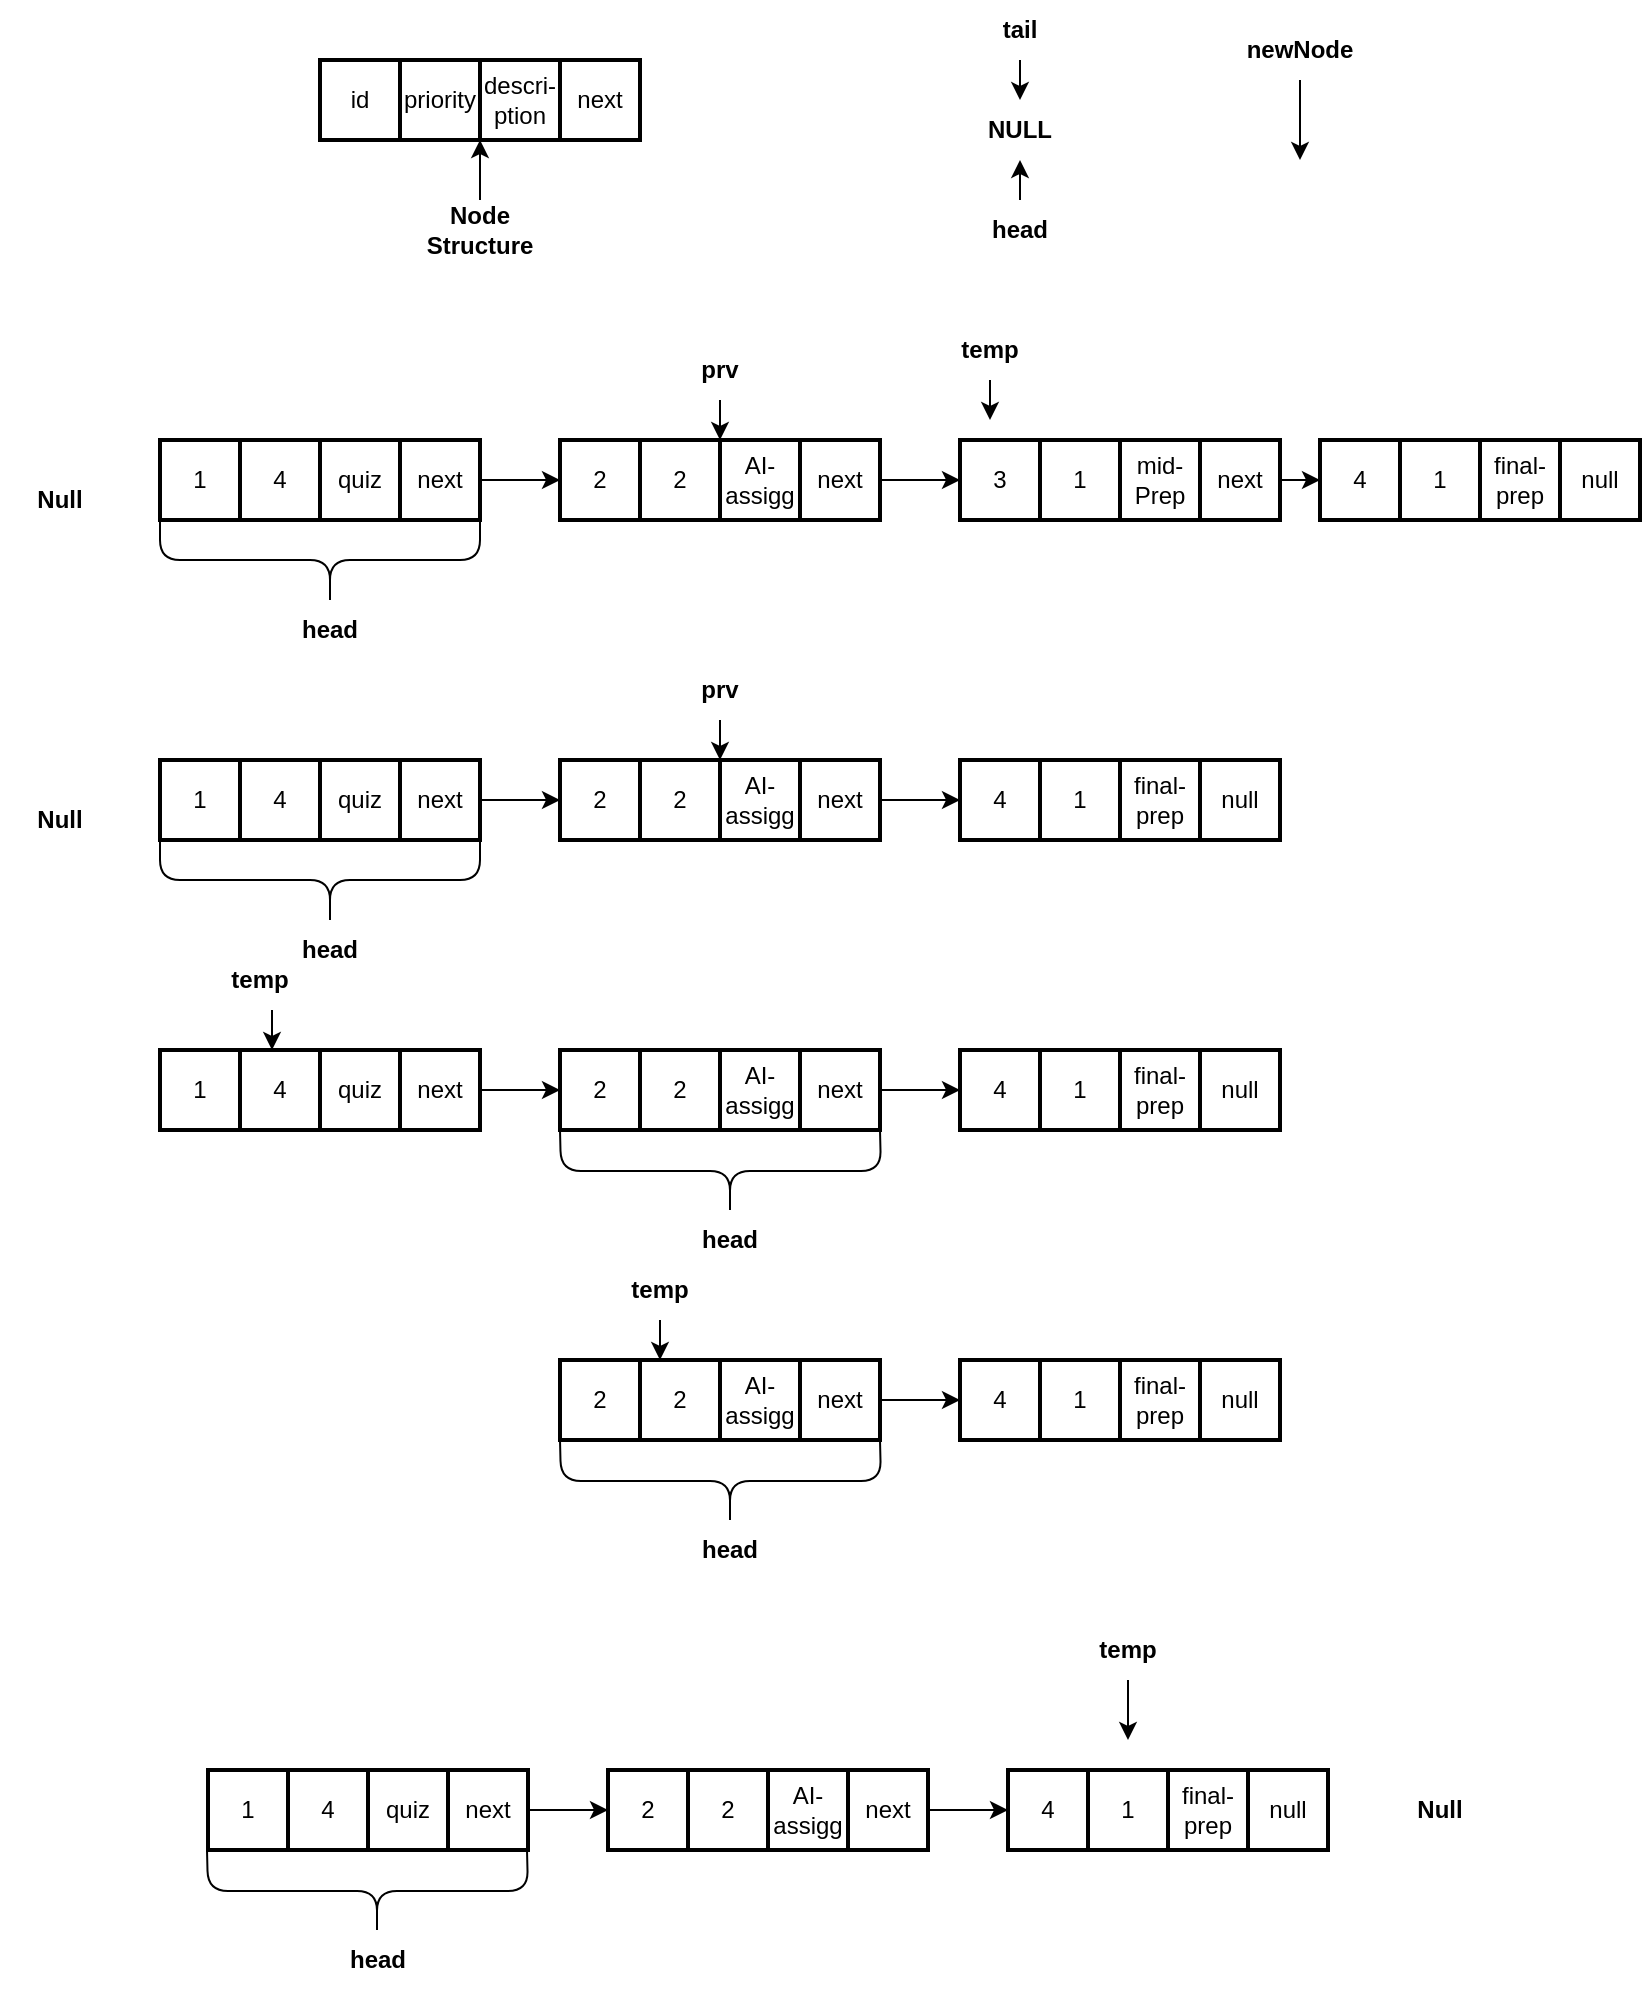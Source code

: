 <mxfile>
    <diagram id="vi0DxBLSBJAR6mATj3BC" name="Page-1">
        <mxGraphModel dx="1002" dy="556" grid="1" gridSize="10" guides="1" tooltips="1" connect="1" arrows="1" fold="1" page="1" pageScale="1" pageWidth="827" pageHeight="1169" math="0" shadow="0">
            <root>
                <mxCell id="0"/>
                <mxCell id="1" parent="0"/>
                <mxCell id="3" value="id" style="whiteSpace=wrap;html=1;aspect=fixed;fontStyle=0;strokeWidth=2;" parent="1" vertex="1">
                    <mxGeometry x="190" y="110" width="40" height="40" as="geometry"/>
                </mxCell>
                <mxCell id="10" value="priority" style="rounded=0;whiteSpace=wrap;html=1;fontStyle=0;strokeWidth=2;" vertex="1" parent="1">
                    <mxGeometry x="230" y="110" width="40" height="40" as="geometry"/>
                </mxCell>
                <mxCell id="11" value="descri-&lt;div&gt;ption&lt;/div&gt;" style="whiteSpace=wrap;html=1;aspect=fixed;fontStyle=0;strokeWidth=2;" vertex="1" parent="1">
                    <mxGeometry x="270" y="110" width="40" height="40" as="geometry"/>
                </mxCell>
                <mxCell id="12" value="next" style="rounded=0;whiteSpace=wrap;html=1;fontStyle=0;strokeWidth=2;" vertex="1" parent="1">
                    <mxGeometry x="310" y="110" width="40" height="40" as="geometry"/>
                </mxCell>
                <mxCell id="14" style="edgeStyle=none;html=1;exitX=0.5;exitY=0;exitDx=0;exitDy=0;entryX=0;entryY=1;entryDx=0;entryDy=0;fontStyle=1" edge="1" parent="1" source="13" target="11">
                    <mxGeometry relative="1" as="geometry"/>
                </mxCell>
                <mxCell id="13" value="Node Structure" style="text;html=1;align=center;verticalAlign=middle;whiteSpace=wrap;rounded=0;fontStyle=1" vertex="1" parent="1">
                    <mxGeometry x="240" y="180" width="60" height="30" as="geometry"/>
                </mxCell>
                <mxCell id="15" value="NULL" style="text;html=1;align=center;verticalAlign=middle;whiteSpace=wrap;rounded=0;fontStyle=1" vertex="1" parent="1">
                    <mxGeometry x="510" y="130" width="60" height="30" as="geometry"/>
                </mxCell>
                <mxCell id="19" style="edgeStyle=none;html=1;exitX=0.5;exitY=0;exitDx=0;exitDy=0;entryX=0.5;entryY=1;entryDx=0;entryDy=0;" edge="1" parent="1" source="17" target="15">
                    <mxGeometry relative="1" as="geometry"/>
                </mxCell>
                <mxCell id="17" value="head" style="text;html=1;align=center;verticalAlign=middle;whiteSpace=wrap;rounded=0;fontStyle=1" vertex="1" parent="1">
                    <mxGeometry x="525" y="180" width="30" height="30" as="geometry"/>
                </mxCell>
                <mxCell id="21" style="edgeStyle=none;html=1;exitX=0.5;exitY=1;exitDx=0;exitDy=0;" edge="1" parent="1" source="20" target="15">
                    <mxGeometry relative="1" as="geometry"/>
                </mxCell>
                <mxCell id="20" value="tail" style="text;html=1;align=center;verticalAlign=middle;whiteSpace=wrap;rounded=0;fontStyle=1" vertex="1" parent="1">
                    <mxGeometry x="525" y="80" width="30" height="30" as="geometry"/>
                </mxCell>
                <mxCell id="26" value="2" style="whiteSpace=wrap;html=1;aspect=fixed;fontStyle=0;strokeWidth=2;" vertex="1" parent="1">
                    <mxGeometry x="310" y="300" width="40" height="40" as="geometry"/>
                </mxCell>
                <mxCell id="27" value="2" style="rounded=0;whiteSpace=wrap;html=1;fontStyle=0;strokeWidth=2;" vertex="1" parent="1">
                    <mxGeometry x="350" y="300" width="40" height="40" as="geometry"/>
                </mxCell>
                <mxCell id="28" value="AI-assigg" style="whiteSpace=wrap;html=1;aspect=fixed;fontStyle=0;strokeWidth=2;" vertex="1" parent="1">
                    <mxGeometry x="390" y="300" width="40" height="40" as="geometry"/>
                </mxCell>
                <mxCell id="56" style="edgeStyle=none;html=1;exitX=1;exitY=0.5;exitDx=0;exitDy=0;" edge="1" parent="1" source="29" target="50">
                    <mxGeometry relative="1" as="geometry"/>
                </mxCell>
                <mxCell id="29" value="next" style="rounded=0;whiteSpace=wrap;html=1;fontStyle=0;strokeWidth=2;" vertex="1" parent="1">
                    <mxGeometry x="430" y="300" width="40" height="40" as="geometry"/>
                </mxCell>
                <mxCell id="30" value="head" style="text;html=1;align=center;verticalAlign=middle;whiteSpace=wrap;rounded=0;fontStyle=1" vertex="1" parent="1">
                    <mxGeometry x="180" y="380" width="30" height="30" as="geometry"/>
                </mxCell>
                <mxCell id="32" value="" style="endArrow=none;html=1;endFill=0;exitX=0.5;exitY=0;exitDx=0;exitDy=0;edgeStyle=orthogonalEdgeStyle;entryX=0;entryY=1;entryDx=0;entryDy=0;" edge="1" parent="1" source="30" target="43">
                    <mxGeometry width="50" height="50" relative="1" as="geometry">
                        <mxPoint x="389.5" y="360" as="sourcePoint"/>
                        <mxPoint x="309.5" y="320" as="targetPoint"/>
                    </mxGeometry>
                </mxCell>
                <mxCell id="33" value="" style="endArrow=none;html=1;endFill=0;exitX=0.5;exitY=0;exitDx=0;exitDy=0;edgeStyle=orthogonalEdgeStyle;entryX=1;entryY=1;entryDx=0;entryDy=0;" edge="1" parent="1" source="30" target="46">
                    <mxGeometry width="50" height="50" relative="1" as="geometry">
                        <mxPoint x="439.5" y="340" as="sourcePoint"/>
                        <mxPoint x="469.5" y="320" as="targetPoint"/>
                    </mxGeometry>
                </mxCell>
                <mxCell id="43" value="1" style="whiteSpace=wrap;html=1;aspect=fixed;fontStyle=0;strokeWidth=2;" vertex="1" parent="1">
                    <mxGeometry x="110" y="300" width="40" height="40" as="geometry"/>
                </mxCell>
                <mxCell id="44" value="4" style="rounded=0;whiteSpace=wrap;html=1;fontStyle=0;strokeWidth=2;" vertex="1" parent="1">
                    <mxGeometry x="150" y="300" width="40" height="40" as="geometry"/>
                </mxCell>
                <mxCell id="45" value="quiz" style="whiteSpace=wrap;html=1;aspect=fixed;fontStyle=0;strokeWidth=2;" vertex="1" parent="1">
                    <mxGeometry x="190" y="300" width="40" height="40" as="geometry"/>
                </mxCell>
                <mxCell id="72" style="edgeStyle=none;html=1;exitX=1;exitY=0.5;exitDx=0;exitDy=0;entryX=0;entryY=0.5;entryDx=0;entryDy=0;" edge="1" parent="1" source="46" target="26">
                    <mxGeometry relative="1" as="geometry"/>
                </mxCell>
                <mxCell id="46" value="next" style="rounded=0;whiteSpace=wrap;html=1;fontStyle=0;strokeWidth=2;" vertex="1" parent="1">
                    <mxGeometry x="230" y="300" width="40" height="40" as="geometry"/>
                </mxCell>
                <mxCell id="57" style="edgeStyle=none;html=1;exitX=0.5;exitY=1;exitDx=0;exitDy=0;" edge="1" parent="1" source="48">
                    <mxGeometry relative="1" as="geometry">
                        <mxPoint x="525" y="290" as="targetPoint"/>
                    </mxGeometry>
                </mxCell>
                <mxCell id="48" value="temp" style="text;html=1;align=center;verticalAlign=middle;whiteSpace=wrap;rounded=0;fontStyle=1" vertex="1" parent="1">
                    <mxGeometry x="495" y="240" width="60" height="30" as="geometry"/>
                </mxCell>
                <mxCell id="50" value="3" style="whiteSpace=wrap;html=1;aspect=fixed;fontStyle=0;strokeWidth=2;" vertex="1" parent="1">
                    <mxGeometry x="510" y="300" width="40" height="40" as="geometry"/>
                </mxCell>
                <mxCell id="51" value="1" style="rounded=0;whiteSpace=wrap;html=1;fontStyle=0;strokeWidth=2;" vertex="1" parent="1">
                    <mxGeometry x="550" y="300" width="40" height="40" as="geometry"/>
                </mxCell>
                <mxCell id="52" value="mid-Prep" style="whiteSpace=wrap;html=1;aspect=fixed;fontStyle=0;strokeWidth=2;" vertex="1" parent="1">
                    <mxGeometry x="590" y="300" width="40" height="40" as="geometry"/>
                </mxCell>
                <mxCell id="62" style="edgeStyle=none;html=1;exitX=1;exitY=0.5;exitDx=0;exitDy=0;" edge="1" parent="1" source="53" target="58">
                    <mxGeometry relative="1" as="geometry"/>
                </mxCell>
                <mxCell id="53" value="next" style="rounded=0;whiteSpace=wrap;html=1;fontStyle=0;strokeWidth=2;" vertex="1" parent="1">
                    <mxGeometry x="630" y="300" width="40" height="40" as="geometry"/>
                </mxCell>
                <mxCell id="58" value="4" style="whiteSpace=wrap;html=1;aspect=fixed;fontStyle=0;strokeWidth=2;" vertex="1" parent="1">
                    <mxGeometry x="690" y="300" width="40" height="40" as="geometry"/>
                </mxCell>
                <mxCell id="59" value="1" style="rounded=0;whiteSpace=wrap;html=1;fontStyle=0;strokeWidth=2;" vertex="1" parent="1">
                    <mxGeometry x="730" y="300" width="40" height="40" as="geometry"/>
                </mxCell>
                <mxCell id="60" value="final-&lt;div&gt;prep&lt;/div&gt;" style="whiteSpace=wrap;html=1;aspect=fixed;fontStyle=0;strokeWidth=2;" vertex="1" parent="1">
                    <mxGeometry x="770" y="300" width="40" height="40" as="geometry"/>
                </mxCell>
                <mxCell id="61" value="null" style="rounded=0;whiteSpace=wrap;html=1;fontStyle=0;strokeWidth=2;" vertex="1" parent="1">
                    <mxGeometry x="810" y="300" width="40" height="40" as="geometry"/>
                </mxCell>
                <mxCell id="65" style="edgeStyle=none;html=1;exitX=0.5;exitY=1;exitDx=0;exitDy=0;" edge="1" parent="1" source="63">
                    <mxGeometry relative="1" as="geometry">
                        <mxPoint x="680" y="160" as="targetPoint"/>
                    </mxGeometry>
                </mxCell>
                <mxCell id="63" value="newNode" style="text;html=1;align=center;verticalAlign=middle;whiteSpace=wrap;rounded=0;fontStyle=1" vertex="1" parent="1">
                    <mxGeometry x="650" y="90" width="60" height="30" as="geometry"/>
                </mxCell>
                <mxCell id="66" value="Null" style="text;html=1;align=center;verticalAlign=middle;whiteSpace=wrap;rounded=0;fontStyle=1" vertex="1" parent="1">
                    <mxGeometry x="30" y="315" width="60" height="30" as="geometry"/>
                </mxCell>
                <mxCell id="70" style="edgeStyle=none;html=1;exitX=0.5;exitY=1;exitDx=0;exitDy=0;" edge="1" parent="1" source="71">
                    <mxGeometry relative="1" as="geometry">
                        <mxPoint x="390" y="300" as="targetPoint"/>
                        <Array as="points">
                            <mxPoint x="390" y="300"/>
                        </Array>
                    </mxGeometry>
                </mxCell>
                <mxCell id="71" value="prv" style="text;html=1;align=center;verticalAlign=middle;whiteSpace=wrap;rounded=0;fontStyle=1" vertex="1" parent="1">
                    <mxGeometry x="360" y="250" width="60" height="30" as="geometry"/>
                </mxCell>
                <mxCell id="73" value="2" style="whiteSpace=wrap;html=1;aspect=fixed;fontStyle=0;strokeWidth=2;" vertex="1" parent="1">
                    <mxGeometry x="310" y="460" width="40" height="40" as="geometry"/>
                </mxCell>
                <mxCell id="74" value="2" style="rounded=0;whiteSpace=wrap;html=1;fontStyle=0;strokeWidth=2;" vertex="1" parent="1">
                    <mxGeometry x="350" y="460" width="40" height="40" as="geometry"/>
                </mxCell>
                <mxCell id="75" value="AI-assigg" style="whiteSpace=wrap;html=1;aspect=fixed;fontStyle=0;strokeWidth=2;" vertex="1" parent="1">
                    <mxGeometry x="390" y="460" width="40" height="40" as="geometry"/>
                </mxCell>
                <mxCell id="99" style="edgeStyle=none;html=1;exitX=1;exitY=0.5;exitDx=0;exitDy=0;entryX=0;entryY=0.5;entryDx=0;entryDy=0;" edge="1" parent="1" source="77" target="92">
                    <mxGeometry relative="1" as="geometry"/>
                </mxCell>
                <mxCell id="77" value="next" style="rounded=0;whiteSpace=wrap;html=1;fontStyle=0;strokeWidth=2;" vertex="1" parent="1">
                    <mxGeometry x="430" y="460" width="40" height="40" as="geometry"/>
                </mxCell>
                <mxCell id="78" value="head" style="text;html=1;align=center;verticalAlign=middle;whiteSpace=wrap;rounded=0;fontStyle=1" vertex="1" parent="1">
                    <mxGeometry x="180" y="540" width="30" height="30" as="geometry"/>
                </mxCell>
                <mxCell id="79" value="" style="endArrow=none;html=1;endFill=0;exitX=0.5;exitY=0;exitDx=0;exitDy=0;edgeStyle=orthogonalEdgeStyle;entryX=0;entryY=1;entryDx=0;entryDy=0;" edge="1" parent="1" source="78" target="81">
                    <mxGeometry width="50" height="50" relative="1" as="geometry">
                        <mxPoint x="389.5" y="520" as="sourcePoint"/>
                        <mxPoint x="309.5" y="480" as="targetPoint"/>
                    </mxGeometry>
                </mxCell>
                <mxCell id="80" value="" style="endArrow=none;html=1;endFill=0;exitX=0.5;exitY=0;exitDx=0;exitDy=0;edgeStyle=orthogonalEdgeStyle;entryX=1;entryY=1;entryDx=0;entryDy=0;" edge="1" parent="1" source="78" target="85">
                    <mxGeometry width="50" height="50" relative="1" as="geometry">
                        <mxPoint x="439.5" y="500" as="sourcePoint"/>
                        <mxPoint x="469.5" y="480" as="targetPoint"/>
                    </mxGeometry>
                </mxCell>
                <mxCell id="81" value="1" style="whiteSpace=wrap;html=1;aspect=fixed;fontStyle=0;strokeWidth=2;" vertex="1" parent="1">
                    <mxGeometry x="110" y="460" width="40" height="40" as="geometry"/>
                </mxCell>
                <mxCell id="82" value="4" style="rounded=0;whiteSpace=wrap;html=1;fontStyle=0;strokeWidth=2;" vertex="1" parent="1">
                    <mxGeometry x="150" y="460" width="40" height="40" as="geometry"/>
                </mxCell>
                <mxCell id="83" value="quiz" style="whiteSpace=wrap;html=1;aspect=fixed;fontStyle=0;strokeWidth=2;" vertex="1" parent="1">
                    <mxGeometry x="190" y="460" width="40" height="40" as="geometry"/>
                </mxCell>
                <mxCell id="84" style="edgeStyle=none;html=1;exitX=1;exitY=0.5;exitDx=0;exitDy=0;entryX=0;entryY=0.5;entryDx=0;entryDy=0;" edge="1" parent="1" source="85" target="73">
                    <mxGeometry relative="1" as="geometry"/>
                </mxCell>
                <mxCell id="85" value="next" style="rounded=0;whiteSpace=wrap;html=1;fontStyle=0;strokeWidth=2;" vertex="1" parent="1">
                    <mxGeometry x="230" y="460" width="40" height="40" as="geometry"/>
                </mxCell>
                <mxCell id="92" value="4" style="whiteSpace=wrap;html=1;aspect=fixed;fontStyle=0;strokeWidth=2;" vertex="1" parent="1">
                    <mxGeometry x="510" y="460" width="40" height="40" as="geometry"/>
                </mxCell>
                <mxCell id="93" value="1" style="rounded=0;whiteSpace=wrap;html=1;fontStyle=0;strokeWidth=2;" vertex="1" parent="1">
                    <mxGeometry x="550" y="460" width="40" height="40" as="geometry"/>
                </mxCell>
                <mxCell id="94" value="final-&lt;div&gt;prep&lt;/div&gt;" style="whiteSpace=wrap;html=1;aspect=fixed;fontStyle=0;strokeWidth=2;" vertex="1" parent="1">
                    <mxGeometry x="590" y="460" width="40" height="40" as="geometry"/>
                </mxCell>
                <mxCell id="95" value="null" style="rounded=0;whiteSpace=wrap;html=1;fontStyle=0;strokeWidth=2;" vertex="1" parent="1">
                    <mxGeometry x="630" y="460" width="40" height="40" as="geometry"/>
                </mxCell>
                <mxCell id="96" value="Null" style="text;html=1;align=center;verticalAlign=middle;whiteSpace=wrap;rounded=0;fontStyle=1" vertex="1" parent="1">
                    <mxGeometry x="30" y="475" width="60" height="30" as="geometry"/>
                </mxCell>
                <mxCell id="97" style="edgeStyle=none;html=1;exitX=0.5;exitY=1;exitDx=0;exitDy=0;" edge="1" parent="1">
                    <mxGeometry relative="1" as="geometry">
                        <mxPoint x="390" y="460" as="targetPoint"/>
                        <Array as="points">
                            <mxPoint x="390" y="460"/>
                        </Array>
                        <mxPoint x="390" y="440" as="sourcePoint"/>
                    </mxGeometry>
                </mxCell>
                <mxCell id="98" value="prv" style="text;html=1;align=center;verticalAlign=middle;whiteSpace=wrap;rounded=0;fontStyle=1" vertex="1" parent="1">
                    <mxGeometry x="360" y="410" width="60" height="30" as="geometry"/>
                </mxCell>
                <mxCell id="137" value="2" style="whiteSpace=wrap;html=1;aspect=fixed;fontStyle=0;strokeWidth=2;" vertex="1" parent="1">
                    <mxGeometry x="310" y="605" width="40" height="40" as="geometry"/>
                </mxCell>
                <mxCell id="138" value="2" style="rounded=0;whiteSpace=wrap;html=1;fontStyle=0;strokeWidth=2;" vertex="1" parent="1">
                    <mxGeometry x="350" y="605" width="40" height="40" as="geometry"/>
                </mxCell>
                <mxCell id="139" value="AI-assigg" style="whiteSpace=wrap;html=1;aspect=fixed;fontStyle=0;strokeWidth=2;" vertex="1" parent="1">
                    <mxGeometry x="390" y="605" width="40" height="40" as="geometry"/>
                </mxCell>
                <mxCell id="140" style="edgeStyle=none;html=1;exitX=1;exitY=0.5;exitDx=0;exitDy=0;entryX=0;entryY=0.5;entryDx=0;entryDy=0;" edge="1" parent="1" source="141" target="150">
                    <mxGeometry relative="1" as="geometry"/>
                </mxCell>
                <mxCell id="141" value="next" style="rounded=0;whiteSpace=wrap;html=1;fontStyle=0;strokeWidth=2;" vertex="1" parent="1">
                    <mxGeometry x="430" y="605" width="40" height="40" as="geometry"/>
                </mxCell>
                <mxCell id="142" value="head" style="text;html=1;align=center;verticalAlign=middle;whiteSpace=wrap;rounded=0;fontStyle=1" vertex="1" parent="1">
                    <mxGeometry x="380" y="685" width="30" height="30" as="geometry"/>
                </mxCell>
                <mxCell id="143" value="" style="endArrow=none;html=1;endFill=0;exitX=0.5;exitY=0;exitDx=0;exitDy=0;edgeStyle=orthogonalEdgeStyle;entryX=0;entryY=1;entryDx=0;entryDy=0;" edge="1" parent="1" source="142">
                    <mxGeometry width="50" height="50" relative="1" as="geometry">
                        <mxPoint x="589.5" y="665" as="sourcePoint"/>
                        <mxPoint x="310" y="645" as="targetPoint"/>
                    </mxGeometry>
                </mxCell>
                <mxCell id="144" value="" style="endArrow=none;html=1;endFill=0;exitX=0.5;exitY=0;exitDx=0;exitDy=0;edgeStyle=orthogonalEdgeStyle;entryX=1;entryY=1;entryDx=0;entryDy=0;" edge="1" parent="1" source="142">
                    <mxGeometry width="50" height="50" relative="1" as="geometry">
                        <mxPoint x="639.5" y="645" as="sourcePoint"/>
                        <mxPoint x="470" y="645" as="targetPoint"/>
                    </mxGeometry>
                </mxCell>
                <mxCell id="145" value="1" style="whiteSpace=wrap;html=1;aspect=fixed;fontStyle=0;strokeWidth=2;" vertex="1" parent="1">
                    <mxGeometry x="110" y="605" width="40" height="40" as="geometry"/>
                </mxCell>
                <mxCell id="146" value="4" style="rounded=0;whiteSpace=wrap;html=1;fontStyle=0;strokeWidth=2;" vertex="1" parent="1">
                    <mxGeometry x="150" y="605" width="40" height="40" as="geometry"/>
                </mxCell>
                <mxCell id="147" value="quiz" style="whiteSpace=wrap;html=1;aspect=fixed;fontStyle=0;strokeWidth=2;" vertex="1" parent="1">
                    <mxGeometry x="190" y="605" width="40" height="40" as="geometry"/>
                </mxCell>
                <mxCell id="148" style="edgeStyle=none;html=1;exitX=1;exitY=0.5;exitDx=0;exitDy=0;entryX=0;entryY=0.5;entryDx=0;entryDy=0;" edge="1" parent="1" source="149" target="137">
                    <mxGeometry relative="1" as="geometry"/>
                </mxCell>
                <mxCell id="149" value="next" style="rounded=0;whiteSpace=wrap;html=1;fontStyle=0;strokeWidth=2;" vertex="1" parent="1">
                    <mxGeometry x="230" y="605" width="40" height="40" as="geometry"/>
                </mxCell>
                <mxCell id="150" value="4" style="whiteSpace=wrap;html=1;aspect=fixed;fontStyle=0;strokeWidth=2;" vertex="1" parent="1">
                    <mxGeometry x="510" y="605" width="40" height="40" as="geometry"/>
                </mxCell>
                <mxCell id="151" value="1" style="rounded=0;whiteSpace=wrap;html=1;fontStyle=0;strokeWidth=2;" vertex="1" parent="1">
                    <mxGeometry x="550" y="605" width="40" height="40" as="geometry"/>
                </mxCell>
                <mxCell id="152" value="final-&lt;div&gt;prep&lt;/div&gt;" style="whiteSpace=wrap;html=1;aspect=fixed;fontStyle=0;strokeWidth=2;" vertex="1" parent="1">
                    <mxGeometry x="590" y="605" width="40" height="40" as="geometry"/>
                </mxCell>
                <mxCell id="153" value="null" style="rounded=0;whiteSpace=wrap;html=1;fontStyle=0;strokeWidth=2;" vertex="1" parent="1">
                    <mxGeometry x="630" y="605" width="40" height="40" as="geometry"/>
                </mxCell>
                <mxCell id="154" style="edgeStyle=none;html=1;exitX=0.5;exitY=1;exitDx=0;exitDy=0;" edge="1" parent="1">
                    <mxGeometry relative="1" as="geometry">
                        <mxPoint x="166" y="605" as="targetPoint"/>
                        <Array as="points">
                            <mxPoint x="166" y="605"/>
                        </Array>
                        <mxPoint x="166" y="585" as="sourcePoint"/>
                    </mxGeometry>
                </mxCell>
                <mxCell id="155" value="temp" style="text;html=1;align=center;verticalAlign=middle;whiteSpace=wrap;rounded=0;fontStyle=1" vertex="1" parent="1">
                    <mxGeometry x="130" y="555" width="60" height="30" as="geometry"/>
                </mxCell>
                <mxCell id="156" value="2" style="whiteSpace=wrap;html=1;aspect=fixed;fontStyle=0;strokeWidth=2;" vertex="1" parent="1">
                    <mxGeometry x="310" y="760" width="40" height="40" as="geometry"/>
                </mxCell>
                <mxCell id="157" value="2" style="rounded=0;whiteSpace=wrap;html=1;fontStyle=0;strokeWidth=2;" vertex="1" parent="1">
                    <mxGeometry x="350" y="760" width="40" height="40" as="geometry"/>
                </mxCell>
                <mxCell id="158" value="AI-assigg" style="whiteSpace=wrap;html=1;aspect=fixed;fontStyle=0;strokeWidth=2;" vertex="1" parent="1">
                    <mxGeometry x="390" y="760" width="40" height="40" as="geometry"/>
                </mxCell>
                <mxCell id="159" style="edgeStyle=none;html=1;exitX=1;exitY=0.5;exitDx=0;exitDy=0;entryX=0;entryY=0.5;entryDx=0;entryDy=0;" edge="1" parent="1" source="160" target="164">
                    <mxGeometry relative="1" as="geometry"/>
                </mxCell>
                <mxCell id="160" value="next" style="rounded=0;whiteSpace=wrap;html=1;fontStyle=0;strokeWidth=2;" vertex="1" parent="1">
                    <mxGeometry x="430" y="760" width="40" height="40" as="geometry"/>
                </mxCell>
                <mxCell id="161" value="head" style="text;html=1;align=center;verticalAlign=middle;whiteSpace=wrap;rounded=0;fontStyle=1" vertex="1" parent="1">
                    <mxGeometry x="380" y="840" width="30" height="30" as="geometry"/>
                </mxCell>
                <mxCell id="162" value="" style="endArrow=none;html=1;endFill=0;exitX=0.5;exitY=0;exitDx=0;exitDy=0;edgeStyle=orthogonalEdgeStyle;entryX=0;entryY=1;entryDx=0;entryDy=0;" edge="1" parent="1" source="161">
                    <mxGeometry width="50" height="50" relative="1" as="geometry">
                        <mxPoint x="589.5" y="820" as="sourcePoint"/>
                        <mxPoint x="310" y="800" as="targetPoint"/>
                    </mxGeometry>
                </mxCell>
                <mxCell id="163" value="" style="endArrow=none;html=1;endFill=0;exitX=0.5;exitY=0;exitDx=0;exitDy=0;edgeStyle=orthogonalEdgeStyle;entryX=1;entryY=1;entryDx=0;entryDy=0;" edge="1" parent="1" source="161">
                    <mxGeometry width="50" height="50" relative="1" as="geometry">
                        <mxPoint x="639.5" y="800" as="sourcePoint"/>
                        <mxPoint x="470" y="800" as="targetPoint"/>
                    </mxGeometry>
                </mxCell>
                <mxCell id="164" value="4" style="whiteSpace=wrap;html=1;aspect=fixed;fontStyle=0;strokeWidth=2;" vertex="1" parent="1">
                    <mxGeometry x="510" y="760" width="40" height="40" as="geometry"/>
                </mxCell>
                <mxCell id="165" value="1" style="rounded=0;whiteSpace=wrap;html=1;fontStyle=0;strokeWidth=2;" vertex="1" parent="1">
                    <mxGeometry x="550" y="760" width="40" height="40" as="geometry"/>
                </mxCell>
                <mxCell id="166" value="final-&lt;div&gt;prep&lt;/div&gt;" style="whiteSpace=wrap;html=1;aspect=fixed;fontStyle=0;strokeWidth=2;" vertex="1" parent="1">
                    <mxGeometry x="590" y="760" width="40" height="40" as="geometry"/>
                </mxCell>
                <mxCell id="167" value="null" style="rounded=0;whiteSpace=wrap;html=1;fontStyle=0;strokeWidth=2;" vertex="1" parent="1">
                    <mxGeometry x="630" y="760" width="40" height="40" as="geometry"/>
                </mxCell>
                <mxCell id="168" value="Null" style="text;html=1;align=center;verticalAlign=middle;whiteSpace=wrap;rounded=0;fontStyle=1" vertex="1" parent="1">
                    <mxGeometry x="720" y="970" width="60" height="30" as="geometry"/>
                </mxCell>
                <mxCell id="169" style="edgeStyle=none;html=1;exitX=0.5;exitY=1;exitDx=0;exitDy=0;" edge="1" parent="1" source="170">
                    <mxGeometry relative="1" as="geometry">
                        <mxPoint x="360" y="760" as="targetPoint"/>
                    </mxGeometry>
                </mxCell>
                <mxCell id="170" value="temp" style="text;html=1;align=center;verticalAlign=middle;whiteSpace=wrap;rounded=0;fontStyle=1" vertex="1" parent="1">
                    <mxGeometry x="330" y="710" width="60" height="30" as="geometry"/>
                </mxCell>
                <mxCell id="172" value="2" style="whiteSpace=wrap;html=1;aspect=fixed;fontStyle=0;strokeWidth=2;" vertex="1" parent="1">
                    <mxGeometry x="334" y="965" width="40" height="40" as="geometry"/>
                </mxCell>
                <mxCell id="173" value="2" style="rounded=0;whiteSpace=wrap;html=1;fontStyle=0;strokeWidth=2;" vertex="1" parent="1">
                    <mxGeometry x="374" y="965" width="40" height="40" as="geometry"/>
                </mxCell>
                <mxCell id="174" value="AI-assigg" style="whiteSpace=wrap;html=1;aspect=fixed;fontStyle=0;strokeWidth=2;" vertex="1" parent="1">
                    <mxGeometry x="414" y="965" width="40" height="40" as="geometry"/>
                </mxCell>
                <mxCell id="175" style="edgeStyle=none;html=1;exitX=1;exitY=0.5;exitDx=0;exitDy=0;entryX=0;entryY=0.5;entryDx=0;entryDy=0;" edge="1" parent="1" source="176" target="185">
                    <mxGeometry relative="1" as="geometry"/>
                </mxCell>
                <mxCell id="176" value="next" style="rounded=0;whiteSpace=wrap;html=1;fontStyle=0;strokeWidth=2;" vertex="1" parent="1">
                    <mxGeometry x="454" y="965" width="40" height="40" as="geometry"/>
                </mxCell>
                <mxCell id="177" value="head" style="text;html=1;align=center;verticalAlign=middle;whiteSpace=wrap;rounded=0;fontStyle=1" vertex="1" parent="1">
                    <mxGeometry x="203.5" y="1045" width="30" height="30" as="geometry"/>
                </mxCell>
                <mxCell id="178" value="" style="endArrow=none;html=1;endFill=0;exitX=0.5;exitY=0;exitDx=0;exitDy=0;edgeStyle=orthogonalEdgeStyle;entryX=0;entryY=1;entryDx=0;entryDy=0;" edge="1" parent="1" source="177">
                    <mxGeometry width="50" height="50" relative="1" as="geometry">
                        <mxPoint x="413" y="1025" as="sourcePoint"/>
                        <mxPoint x="133.5" y="1005" as="targetPoint"/>
                    </mxGeometry>
                </mxCell>
                <mxCell id="179" value="" style="endArrow=none;html=1;endFill=0;exitX=0.5;exitY=0;exitDx=0;exitDy=0;edgeStyle=orthogonalEdgeStyle;entryX=1;entryY=1;entryDx=0;entryDy=0;" edge="1" parent="1" source="177">
                    <mxGeometry width="50" height="50" relative="1" as="geometry">
                        <mxPoint x="463" y="1005" as="sourcePoint"/>
                        <mxPoint x="293.5" y="1005" as="targetPoint"/>
                    </mxGeometry>
                </mxCell>
                <mxCell id="180" value="1" style="whiteSpace=wrap;html=1;aspect=fixed;fontStyle=0;strokeWidth=2;" vertex="1" parent="1">
                    <mxGeometry x="134" y="965" width="40" height="40" as="geometry"/>
                </mxCell>
                <mxCell id="181" value="4" style="rounded=0;whiteSpace=wrap;html=1;fontStyle=0;strokeWidth=2;" vertex="1" parent="1">
                    <mxGeometry x="174" y="965" width="40" height="40" as="geometry"/>
                </mxCell>
                <mxCell id="182" value="quiz" style="whiteSpace=wrap;html=1;aspect=fixed;fontStyle=0;strokeWidth=2;" vertex="1" parent="1">
                    <mxGeometry x="214" y="965" width="40" height="40" as="geometry"/>
                </mxCell>
                <mxCell id="183" style="edgeStyle=none;html=1;exitX=1;exitY=0.5;exitDx=0;exitDy=0;entryX=0;entryY=0.5;entryDx=0;entryDy=0;" edge="1" parent="1" source="184" target="172">
                    <mxGeometry relative="1" as="geometry"/>
                </mxCell>
                <mxCell id="184" value="next" style="rounded=0;whiteSpace=wrap;html=1;fontStyle=0;strokeWidth=2;" vertex="1" parent="1">
                    <mxGeometry x="254" y="965" width="40" height="40" as="geometry"/>
                </mxCell>
                <mxCell id="185" value="4" style="whiteSpace=wrap;html=1;aspect=fixed;fontStyle=0;strokeWidth=2;" vertex="1" parent="1">
                    <mxGeometry x="534" y="965" width="40" height="40" as="geometry"/>
                </mxCell>
                <mxCell id="186" value="1" style="rounded=0;whiteSpace=wrap;html=1;fontStyle=0;strokeWidth=2;" vertex="1" parent="1">
                    <mxGeometry x="574" y="965" width="40" height="40" as="geometry"/>
                </mxCell>
                <mxCell id="187" value="final-&lt;div&gt;prep&lt;/div&gt;" style="whiteSpace=wrap;html=1;aspect=fixed;fontStyle=0;strokeWidth=2;" vertex="1" parent="1">
                    <mxGeometry x="614" y="965" width="40" height="40" as="geometry"/>
                </mxCell>
                <mxCell id="188" value="null" style="rounded=0;whiteSpace=wrap;html=1;fontStyle=0;strokeWidth=2;" vertex="1" parent="1">
                    <mxGeometry x="654" y="965" width="40" height="40" as="geometry"/>
                </mxCell>
                <mxCell id="191" style="edgeStyle=none;html=1;exitX=0.5;exitY=1;exitDx=0;exitDy=0;" edge="1" parent="1" source="190">
                    <mxGeometry relative="1" as="geometry">
                        <mxPoint x="594" y="950" as="targetPoint"/>
                    </mxGeometry>
                </mxCell>
                <mxCell id="190" value="temp" style="text;html=1;align=center;verticalAlign=middle;whiteSpace=wrap;rounded=0;fontStyle=1" vertex="1" parent="1">
                    <mxGeometry x="564" y="890" width="60" height="30" as="geometry"/>
                </mxCell>
            </root>
        </mxGraphModel>
    </diagram>
</mxfile>